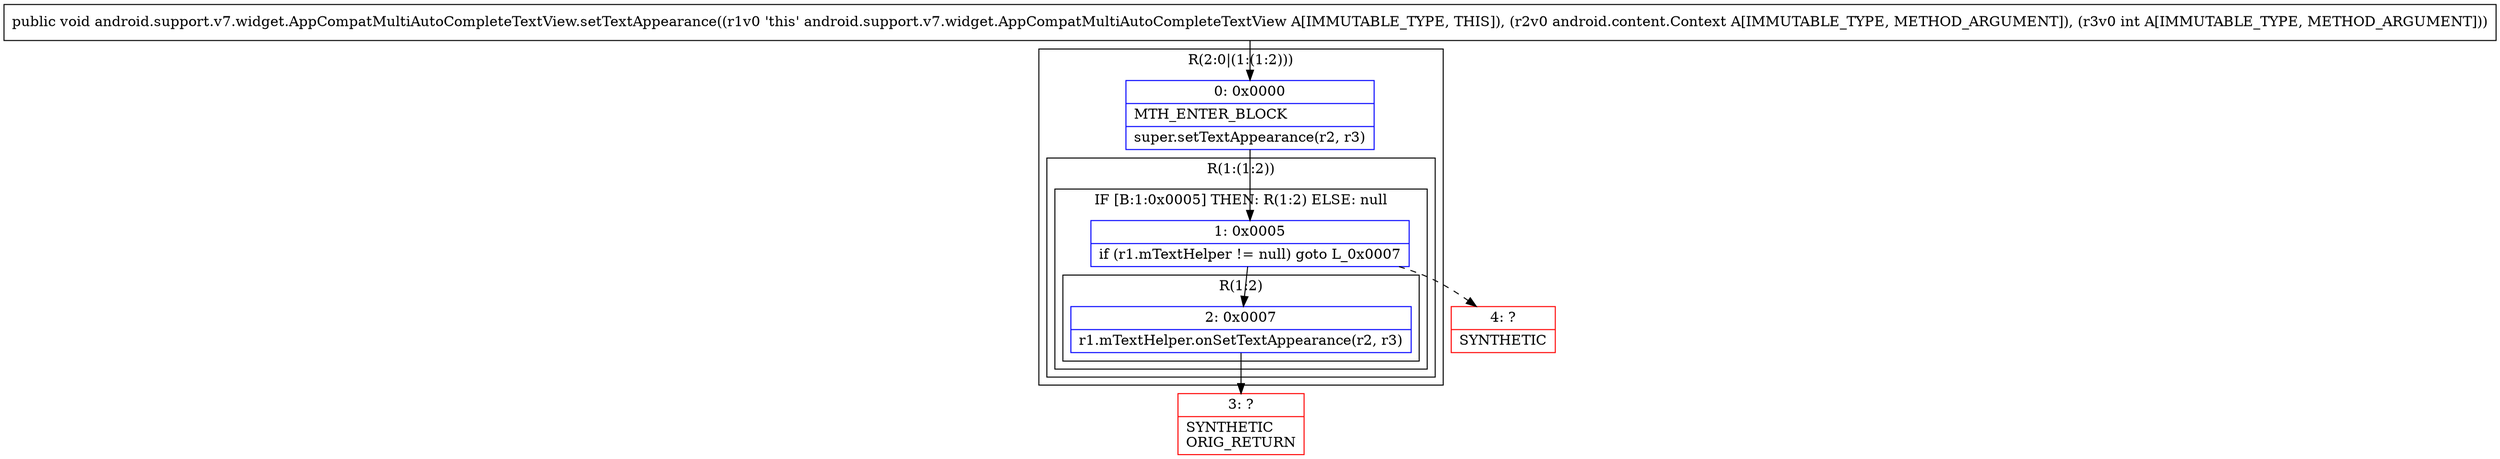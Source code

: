 digraph "CFG forandroid.support.v7.widget.AppCompatMultiAutoCompleteTextView.setTextAppearance(Landroid\/content\/Context;I)V" {
subgraph cluster_Region_159447637 {
label = "R(2:0|(1:(1:2)))";
node [shape=record,color=blue];
Node_0 [shape=record,label="{0\:\ 0x0000|MTH_ENTER_BLOCK\l|super.setTextAppearance(r2, r3)\l}"];
subgraph cluster_Region_793772170 {
label = "R(1:(1:2))";
node [shape=record,color=blue];
subgraph cluster_IfRegion_1562585173 {
label = "IF [B:1:0x0005] THEN: R(1:2) ELSE: null";
node [shape=record,color=blue];
Node_1 [shape=record,label="{1\:\ 0x0005|if (r1.mTextHelper != null) goto L_0x0007\l}"];
subgraph cluster_Region_233912227 {
label = "R(1:2)";
node [shape=record,color=blue];
Node_2 [shape=record,label="{2\:\ 0x0007|r1.mTextHelper.onSetTextAppearance(r2, r3)\l}"];
}
}
}
}
Node_3 [shape=record,color=red,label="{3\:\ ?|SYNTHETIC\lORIG_RETURN\l}"];
Node_4 [shape=record,color=red,label="{4\:\ ?|SYNTHETIC\l}"];
MethodNode[shape=record,label="{public void android.support.v7.widget.AppCompatMultiAutoCompleteTextView.setTextAppearance((r1v0 'this' android.support.v7.widget.AppCompatMultiAutoCompleteTextView A[IMMUTABLE_TYPE, THIS]), (r2v0 android.content.Context A[IMMUTABLE_TYPE, METHOD_ARGUMENT]), (r3v0 int A[IMMUTABLE_TYPE, METHOD_ARGUMENT])) }"];
MethodNode -> Node_0;
Node_0 -> Node_1;
Node_1 -> Node_2;
Node_1 -> Node_4[style=dashed];
Node_2 -> Node_3;
}

